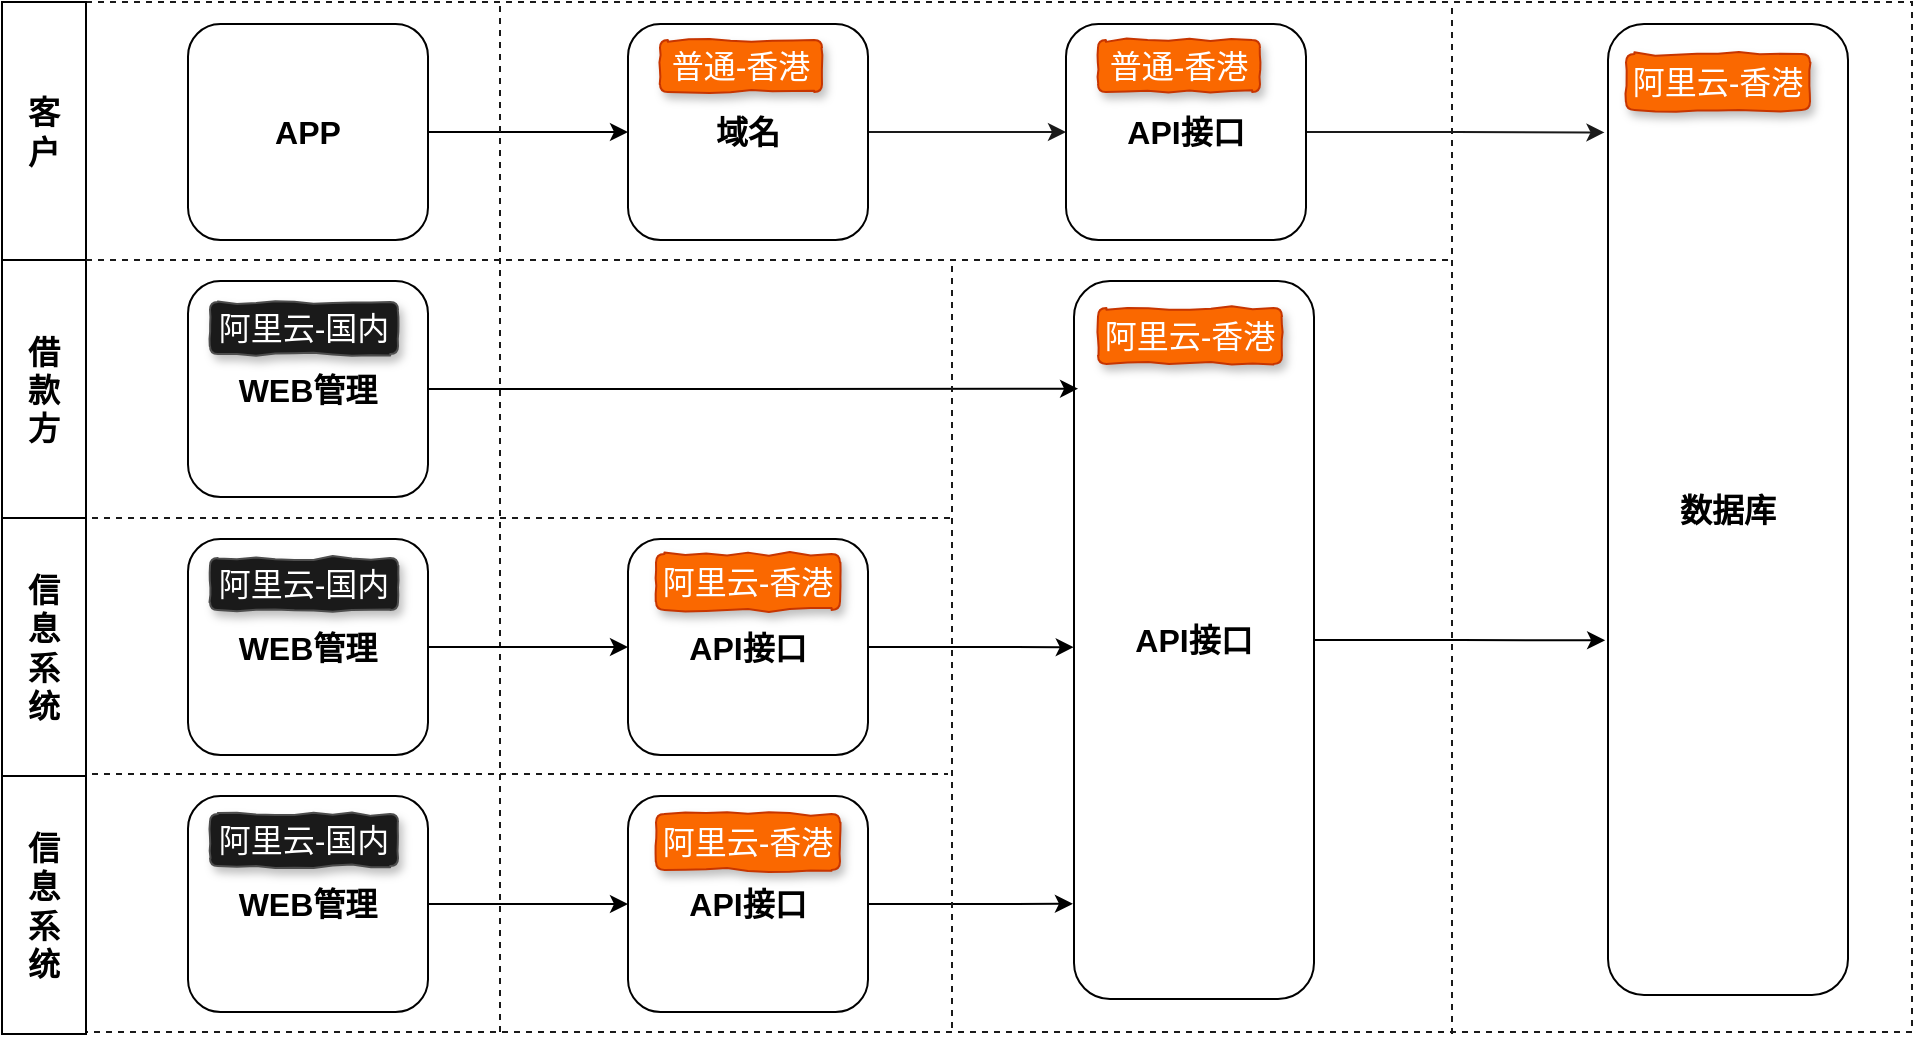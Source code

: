 <mxfile version="12.7.2" type="github">
  <diagram id="4b6oE9e9yXz8-Ve8gJzk" name="Page-1">
    <mxGraphModel dx="1673" dy="896" grid="0" gridSize="10" guides="1" tooltips="1" connect="1" arrows="1" fold="1" page="0" pageScale="1" pageWidth="827" pageHeight="1169" math="0" shadow="0">
      <root>
        <mxCell id="0" />
        <mxCell id="1" parent="0" />
        <mxCell id="FiD31bPnodcj56VFdIxL-5" value="" style="endArrow=none;dashed=1;html=1;exitX=0;exitY=0;exitDx=0;exitDy=0;fillColor=#fff2cc;strokeColor=#1A1A1A;rounded=0;" edge="1" parent="1" source="FiD31bPnodcj56VFdIxL-2">
          <mxGeometry width="50" height="50" relative="1" as="geometry">
            <mxPoint x="2" y="137" as="sourcePoint" />
            <mxPoint x="74" y="167" as="targetPoint" />
            <Array as="points">
              <mxPoint x="1029" y="167" />
              <mxPoint x="1029" y="682" />
              <mxPoint x="74" y="682" />
            </Array>
          </mxGeometry>
        </mxCell>
        <mxCell id="FiD31bPnodcj56VFdIxL-2" value="客&lt;br style=&quot;font-size: 16px;&quot;&gt;户" style="rounded=0;whiteSpace=wrap;html=1;fontStyle=1;fontSize=16;" vertex="1" parent="1">
          <mxGeometry x="74" y="167" width="42" height="129" as="geometry" />
        </mxCell>
        <mxCell id="FiD31bPnodcj56VFdIxL-3" value="借&lt;br style=&quot;font-size: 16px;&quot;&gt;款&lt;br style=&quot;font-size: 16px;&quot;&gt;方" style="rounded=0;whiteSpace=wrap;html=1;fontSize=16;fontStyle=1" vertex="1" parent="1">
          <mxGeometry x="74" y="296" width="42" height="129" as="geometry" />
        </mxCell>
        <mxCell id="FiD31bPnodcj56VFdIxL-4" value="信&lt;br&gt;息&lt;br&gt;系&lt;br&gt;统" style="rounded=0;whiteSpace=wrap;html=1;fontSize=16;fontStyle=1" vertex="1" parent="1">
          <mxGeometry x="74" y="425" width="42" height="129" as="geometry" />
        </mxCell>
        <mxCell id="FiD31bPnodcj56VFdIxL-19" style="edgeStyle=orthogonalEdgeStyle;rounded=0;orthogonalLoop=1;jettySize=auto;html=1;exitX=1;exitY=0.5;exitDx=0;exitDy=0;fontSize=16;" edge="1" parent="1" source="FiD31bPnodcj56VFdIxL-6" target="FiD31bPnodcj56VFdIxL-7">
          <mxGeometry relative="1" as="geometry" />
        </mxCell>
        <mxCell id="FiD31bPnodcj56VFdIxL-6" value="APP" style="rounded=1;whiteSpace=wrap;html=1;fontSize=16;fontStyle=1" vertex="1" parent="1">
          <mxGeometry x="167" y="178" width="120" height="108" as="geometry" />
        </mxCell>
        <mxCell id="FiD31bPnodcj56VFdIxL-41" style="edgeStyle=orthogonalEdgeStyle;rounded=0;orthogonalLoop=1;jettySize=auto;html=1;exitX=1;exitY=0.5;exitDx=0;exitDy=0;strokeColor=#1A1A1A;fontSize=16;fontColor=#FFFFFF;" edge="1" parent="1" source="FiD31bPnodcj56VFdIxL-7" target="FiD31bPnodcj56VFdIxL-40">
          <mxGeometry relative="1" as="geometry" />
        </mxCell>
        <mxCell id="FiD31bPnodcj56VFdIxL-7" value="域名" style="rounded=1;whiteSpace=wrap;html=1;fontSize=16;fontStyle=1" vertex="1" parent="1">
          <mxGeometry x="387" y="178" width="120" height="108" as="geometry" />
        </mxCell>
        <mxCell id="FiD31bPnodcj56VFdIxL-8" value="" style="endArrow=none;dashed=1;html=1;fontSize=16;exitX=1;exitY=0;exitDx=0;exitDy=0;fillColor=#fff2cc;strokeColor=#1A1A1A;" edge="1" parent="1" source="FiD31bPnodcj56VFdIxL-3">
          <mxGeometry width="50" height="50" relative="1" as="geometry">
            <mxPoint x="-43" y="347" as="sourcePoint" />
            <mxPoint x="800" y="296" as="targetPoint" />
          </mxGeometry>
        </mxCell>
        <mxCell id="FiD31bPnodcj56VFdIxL-9" value="" style="endArrow=none;dashed=1;html=1;fontSize=16;exitX=1;exitY=0;exitDx=0;exitDy=0;fillColor=#fff2cc;strokeColor=#1A1A1A;" edge="1" parent="1">
          <mxGeometry width="50" height="50" relative="1" as="geometry">
            <mxPoint x="119" y="425" as="sourcePoint" />
            <mxPoint x="549" y="425" as="targetPoint" />
          </mxGeometry>
        </mxCell>
        <mxCell id="FiD31bPnodcj56VFdIxL-10" value="" style="endArrow=none;dashed=1;html=1;fontSize=16;fillColor=#fff2cc;strokeColor=#1A1A1A;" edge="1" parent="1">
          <mxGeometry width="50" height="50" relative="1" as="geometry">
            <mxPoint x="323" y="682" as="sourcePoint" />
            <mxPoint x="323" y="169" as="targetPoint" />
          </mxGeometry>
        </mxCell>
        <mxCell id="FiD31bPnodcj56VFdIxL-28" style="edgeStyle=orthogonalEdgeStyle;rounded=0;orthogonalLoop=1;jettySize=auto;html=1;exitX=1;exitY=0.5;exitDx=0;exitDy=0;fontSize=16;" edge="1" parent="1" source="FiD31bPnodcj56VFdIxL-11">
          <mxGeometry relative="1" as="geometry">
            <mxPoint x="875.571" y="486.143" as="targetPoint" />
          </mxGeometry>
        </mxCell>
        <mxCell id="FiD31bPnodcj56VFdIxL-11" value="API接口" style="rounded=1;whiteSpace=wrap;html=1;fontSize=16;fontStyle=1" vertex="1" parent="1">
          <mxGeometry x="610" y="306.5" width="120" height="359" as="geometry" />
        </mxCell>
        <mxCell id="FiD31bPnodcj56VFdIxL-24" style="edgeStyle=orthogonalEdgeStyle;rounded=0;orthogonalLoop=1;jettySize=auto;html=1;exitX=1;exitY=0.5;exitDx=0;exitDy=0;fontSize=16;entryX=-0.001;entryY=0.51;entryDx=0;entryDy=0;entryPerimeter=0;" edge="1" parent="1" source="FiD31bPnodcj56VFdIxL-12" target="FiD31bPnodcj56VFdIxL-11">
          <mxGeometry relative="1" as="geometry">
            <mxPoint x="604" y="490" as="targetPoint" />
          </mxGeometry>
        </mxCell>
        <mxCell id="FiD31bPnodcj56VFdIxL-12" value="API接口" style="rounded=1;whiteSpace=wrap;html=1;fontSize=16;fontStyle=1" vertex="1" parent="1">
          <mxGeometry x="387" y="435.5" width="120" height="108" as="geometry" />
        </mxCell>
        <mxCell id="FiD31bPnodcj56VFdIxL-13" value="信&lt;br&gt;息&lt;br&gt;系&lt;br&gt;统" style="rounded=0;whiteSpace=wrap;html=1;fontSize=16;fontStyle=1" vertex="1" parent="1">
          <mxGeometry x="74" y="554" width="42" height="129" as="geometry" />
        </mxCell>
        <mxCell id="FiD31bPnodcj56VFdIxL-14" value="" style="endArrow=none;dashed=1;html=1;fontSize=16;exitX=1;exitY=0;exitDx=0;exitDy=0;fillColor=#fff2cc;strokeColor=#1A1A1A;" edge="1" parent="1">
          <mxGeometry width="50" height="50" relative="1" as="geometry">
            <mxPoint x="119" y="553" as="sourcePoint" />
            <mxPoint x="547" y="553" as="targetPoint" />
          </mxGeometry>
        </mxCell>
        <mxCell id="FiD31bPnodcj56VFdIxL-25" style="edgeStyle=orthogonalEdgeStyle;rounded=0;orthogonalLoop=1;jettySize=auto;html=1;exitX=1;exitY=0.5;exitDx=0;exitDy=0;fontSize=16;" edge="1" parent="1" source="FiD31bPnodcj56VFdIxL-15">
          <mxGeometry relative="1" as="geometry">
            <mxPoint x="609.465" y="617.884" as="targetPoint" />
          </mxGeometry>
        </mxCell>
        <mxCell id="FiD31bPnodcj56VFdIxL-15" value="API接口" style="rounded=1;whiteSpace=wrap;html=1;fontSize=16;fontStyle=1" vertex="1" parent="1">
          <mxGeometry x="387" y="564" width="120" height="108" as="geometry" />
        </mxCell>
        <mxCell id="FiD31bPnodcj56VFdIxL-20" style="edgeStyle=orthogonalEdgeStyle;rounded=0;orthogonalLoop=1;jettySize=auto;html=1;exitX=1;exitY=0.5;exitDx=0;exitDy=0;fontSize=16;entryX=0.017;entryY=0.15;entryDx=0;entryDy=0;entryPerimeter=0;" edge="1" parent="1" source="FiD31bPnodcj56VFdIxL-16" target="FiD31bPnodcj56VFdIxL-11">
          <mxGeometry relative="1" as="geometry" />
        </mxCell>
        <mxCell id="FiD31bPnodcj56VFdIxL-16" value="WEB管理" style="rounded=1;whiteSpace=wrap;html=1;fontSize=16;fontStyle=1" vertex="1" parent="1">
          <mxGeometry x="167" y="306.5" width="120" height="108" as="geometry" />
        </mxCell>
        <mxCell id="FiD31bPnodcj56VFdIxL-21" style="edgeStyle=orthogonalEdgeStyle;rounded=0;orthogonalLoop=1;jettySize=auto;html=1;exitX=1;exitY=0.5;exitDx=0;exitDy=0;fontSize=16;" edge="1" parent="1" source="FiD31bPnodcj56VFdIxL-17" target="FiD31bPnodcj56VFdIxL-12">
          <mxGeometry relative="1" as="geometry" />
        </mxCell>
        <mxCell id="FiD31bPnodcj56VFdIxL-17" value="WEB管理" style="rounded=1;whiteSpace=wrap;html=1;fontSize=16;fontStyle=1" vertex="1" parent="1">
          <mxGeometry x="167" y="435.5" width="120" height="108" as="geometry" />
        </mxCell>
        <mxCell id="FiD31bPnodcj56VFdIxL-22" style="edgeStyle=orthogonalEdgeStyle;rounded=0;orthogonalLoop=1;jettySize=auto;html=1;exitX=1;exitY=0.5;exitDx=0;exitDy=0;fontSize=16;" edge="1" parent="1" source="FiD31bPnodcj56VFdIxL-18" target="FiD31bPnodcj56VFdIxL-15">
          <mxGeometry relative="1" as="geometry" />
        </mxCell>
        <mxCell id="FiD31bPnodcj56VFdIxL-18" value="WEB管理" style="rounded=1;whiteSpace=wrap;html=1;fontSize=16;fontStyle=1" vertex="1" parent="1">
          <mxGeometry x="167" y="564" width="120" height="108" as="geometry" />
        </mxCell>
        <mxCell id="FiD31bPnodcj56VFdIxL-23" value="" style="endArrow=none;dashed=1;html=1;fontSize=16;fillColor=#fff2cc;strokeColor=#1A1A1A;" edge="1" parent="1">
          <mxGeometry width="50" height="50" relative="1" as="geometry">
            <mxPoint x="549" y="680" as="sourcePoint" />
            <mxPoint x="549" y="296" as="targetPoint" />
          </mxGeometry>
        </mxCell>
        <mxCell id="FiD31bPnodcj56VFdIxL-26" value="数据库" style="rounded=1;whiteSpace=wrap;html=1;fontSize=16;fontStyle=1" vertex="1" parent="1">
          <mxGeometry x="877" y="178" width="120" height="485.5" as="geometry" />
        </mxCell>
        <mxCell id="FiD31bPnodcj56VFdIxL-31" value="阿里云-香港" style="text;html=1;strokeColor=#C73500;fillColor=#fa6800;align=center;verticalAlign=middle;whiteSpace=wrap;rounded=1;fontSize=16;labelBackgroundColor=none;fontColor=#ffffff;labelBorderColor=none;spacingTop=0;spacingLeft=0;shadow=1;glass=0;comic=1;" vertex="1" parent="1">
          <mxGeometry x="886" y="193" width="92" height="28" as="geometry" />
        </mxCell>
        <mxCell id="FiD31bPnodcj56VFdIxL-38" value="普通-香港" style="text;html=1;strokeColor=#C73500;fillColor=#fa6800;align=center;verticalAlign=middle;whiteSpace=wrap;rounded=1;fontSize=16;labelBackgroundColor=none;fontColor=#ffffff;labelBorderColor=none;spacingTop=0;spacingLeft=0;shadow=1;glass=0;comic=1;" vertex="1" parent="1">
          <mxGeometry x="403" y="186" width="81" height="26" as="geometry" />
        </mxCell>
        <mxCell id="FiD31bPnodcj56VFdIxL-39" value="" style="endArrow=none;dashed=1;html=1;fontSize=16;fillColor=#fff2cc;strokeColor=#1A1A1A;" edge="1" parent="1">
          <mxGeometry width="50" height="50" relative="1" as="geometry">
            <mxPoint x="799" y="683" as="sourcePoint" />
            <mxPoint x="799" y="170" as="targetPoint" />
          </mxGeometry>
        </mxCell>
        <mxCell id="FiD31bPnodcj56VFdIxL-42" style="edgeStyle=orthogonalEdgeStyle;rounded=0;orthogonalLoop=1;jettySize=auto;html=1;exitX=1;exitY=0.5;exitDx=0;exitDy=0;strokeColor=#1A1A1A;fontSize=16;fontColor=#FFFFFF;" edge="1" parent="1" source="FiD31bPnodcj56VFdIxL-40">
          <mxGeometry relative="1" as="geometry">
            <mxPoint x="875.235" y="232.235" as="targetPoint" />
          </mxGeometry>
        </mxCell>
        <mxCell id="FiD31bPnodcj56VFdIxL-40" value="API接口" style="rounded=1;whiteSpace=wrap;html=1;fontSize=16;fontStyle=1" vertex="1" parent="1">
          <mxGeometry x="606" y="178" width="120" height="108" as="geometry" />
        </mxCell>
        <mxCell id="FiD31bPnodcj56VFdIxL-44" value="阿里云-国内" style="text;html=1;strokeColor=#4D4D4D;fillColor=#1A1A1A;align=center;verticalAlign=middle;whiteSpace=wrap;rounded=1;fontSize=16;labelBackgroundColor=none;fontColor=#ffffff;labelBorderColor=none;spacingTop=0;spacingLeft=0;shadow=1;glass=0;comic=1;" vertex="1" parent="1">
          <mxGeometry x="178" y="317" width="94" height="26" as="geometry" />
        </mxCell>
        <mxCell id="FiD31bPnodcj56VFdIxL-46" value="阿里云-国内" style="text;html=1;strokeColor=#4D4D4D;fillColor=#1A1A1A;align=center;verticalAlign=middle;whiteSpace=wrap;rounded=1;fontSize=16;labelBackgroundColor=none;fontColor=#ffffff;labelBorderColor=none;spacingTop=0;spacingLeft=0;shadow=1;glass=0;comic=1;" vertex="1" parent="1">
          <mxGeometry x="178" y="445" width="94" height="26" as="geometry" />
        </mxCell>
        <mxCell id="FiD31bPnodcj56VFdIxL-48" value="阿里云-国内" style="text;html=1;strokeColor=#4D4D4D;fillColor=#1A1A1A;align=center;verticalAlign=middle;whiteSpace=wrap;rounded=1;fontSize=16;labelBackgroundColor=none;fontColor=#ffffff;labelBorderColor=none;spacingTop=0;spacingLeft=0;shadow=1;glass=0;comic=1;" vertex="1" parent="1">
          <mxGeometry x="178" y="573" width="94" height="26" as="geometry" />
        </mxCell>
        <mxCell id="FiD31bPnodcj56VFdIxL-49" value="普通-香港" style="text;html=1;strokeColor=#C73500;fillColor=#fa6800;align=center;verticalAlign=middle;whiteSpace=wrap;rounded=1;fontSize=16;labelBackgroundColor=none;fontColor=#ffffff;labelBorderColor=none;spacingTop=0;spacingLeft=0;shadow=1;glass=0;comic=1;" vertex="1" parent="1">
          <mxGeometry x="622" y="186" width="81" height="26" as="geometry" />
        </mxCell>
        <mxCell id="FiD31bPnodcj56VFdIxL-52" value="阿里云-香港" style="text;html=1;strokeColor=#C73500;fillColor=#fa6800;align=center;verticalAlign=middle;whiteSpace=wrap;rounded=1;fontSize=16;labelBackgroundColor=none;fontColor=#ffffff;labelBorderColor=none;spacingTop=0;spacingLeft=0;shadow=1;glass=0;comic=1;" vertex="1" parent="1">
          <mxGeometry x="622" y="320" width="92" height="28" as="geometry" />
        </mxCell>
        <mxCell id="FiD31bPnodcj56VFdIxL-53" value="阿里云-香港" style="text;html=1;strokeColor=#C73500;fillColor=#fa6800;align=center;verticalAlign=middle;whiteSpace=wrap;rounded=1;fontSize=16;labelBackgroundColor=none;fontColor=#ffffff;labelBorderColor=none;spacingTop=0;spacingLeft=0;shadow=1;glass=0;comic=1;" vertex="1" parent="1">
          <mxGeometry x="401" y="443" width="92" height="28" as="geometry" />
        </mxCell>
        <mxCell id="FiD31bPnodcj56VFdIxL-54" value="阿里云-香港" style="text;html=1;strokeColor=#C73500;fillColor=#fa6800;align=center;verticalAlign=middle;whiteSpace=wrap;rounded=1;fontSize=16;labelBackgroundColor=none;fontColor=#ffffff;labelBorderColor=none;spacingTop=0;spacingLeft=0;shadow=1;glass=0;comic=1;" vertex="1" parent="1">
          <mxGeometry x="401" y="573" width="92" height="28" as="geometry" />
        </mxCell>
      </root>
    </mxGraphModel>
  </diagram>
</mxfile>

